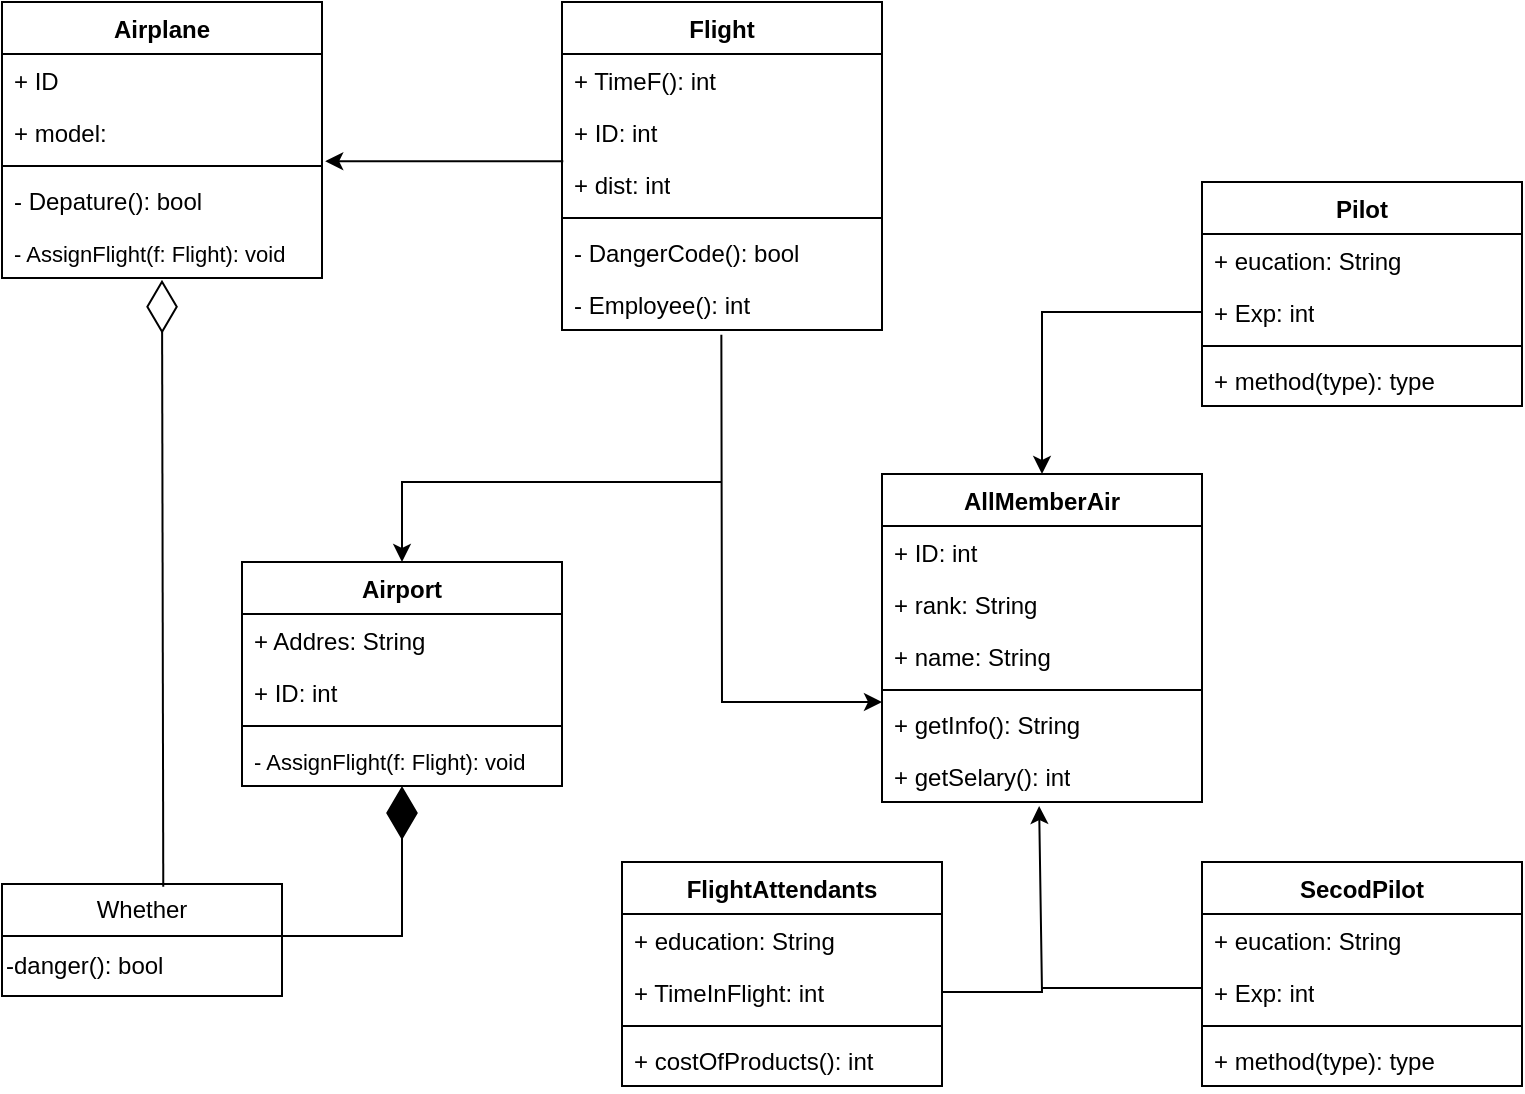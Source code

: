 <mxfile version="28.2.7">
  <diagram name="Page-1" id="thb6_GK0zLbTrnjeotox">
    <mxGraphModel dx="1418" dy="794" grid="1" gridSize="10" guides="1" tooltips="1" connect="1" arrows="1" fold="1" page="1" pageScale="1" pageWidth="827" pageHeight="1169" math="0" shadow="0">
      <root>
        <mxCell id="0" />
        <mxCell id="1" parent="0" />
        <mxCell id="76DS87ekAhvWPj33lfyM-5" value="Airplane" style="swimlane;fontStyle=1;align=center;verticalAlign=top;childLayout=stackLayout;horizontal=1;startSize=26;horizontalStack=0;resizeParent=1;resizeParentMax=0;resizeLast=0;collapsible=1;marginBottom=0;whiteSpace=wrap;html=1;" vertex="1" parent="1">
          <mxGeometry x="40" y="40" width="160" height="138" as="geometry" />
        </mxCell>
        <mxCell id="76DS87ekAhvWPj33lfyM-6" value="+ ID" style="text;strokeColor=none;fillColor=none;align=left;verticalAlign=top;spacingLeft=4;spacingRight=4;overflow=hidden;rotatable=0;points=[[0,0.5],[1,0.5]];portConstraint=eastwest;whiteSpace=wrap;html=1;" vertex="1" parent="76DS87ekAhvWPj33lfyM-5">
          <mxGeometry y="26" width="160" height="26" as="geometry" />
        </mxCell>
        <mxCell id="76DS87ekAhvWPj33lfyM-9" value="+ model:" style="text;strokeColor=none;fillColor=none;align=left;verticalAlign=top;spacingLeft=4;spacingRight=4;overflow=hidden;rotatable=0;points=[[0,0.5],[1,0.5]];portConstraint=eastwest;whiteSpace=wrap;html=1;" vertex="1" parent="76DS87ekAhvWPj33lfyM-5">
          <mxGeometry y="52" width="160" height="26" as="geometry" />
        </mxCell>
        <mxCell id="76DS87ekAhvWPj33lfyM-7" value="" style="line;strokeWidth=1;fillColor=none;align=left;verticalAlign=middle;spacingTop=-1;spacingLeft=3;spacingRight=3;rotatable=0;labelPosition=right;points=[];portConstraint=eastwest;strokeColor=inherit;" vertex="1" parent="76DS87ekAhvWPj33lfyM-5">
          <mxGeometry y="78" width="160" height="8" as="geometry" />
        </mxCell>
        <mxCell id="76DS87ekAhvWPj33lfyM-8" value="- Depature(): bool" style="text;strokeColor=none;fillColor=none;align=left;verticalAlign=top;spacingLeft=4;spacingRight=4;overflow=hidden;rotatable=0;points=[[0,0.5],[1,0.5]];portConstraint=eastwest;whiteSpace=wrap;html=1;" vertex="1" parent="76DS87ekAhvWPj33lfyM-5">
          <mxGeometry y="86" width="160" height="26" as="geometry" />
        </mxCell>
        <mxCell id="76DS87ekAhvWPj33lfyM-10" value="&lt;font style=&quot;font-size: 11px;&quot;&gt;- AssignFlight(f: Flight): void&lt;/font&gt;" style="text;strokeColor=none;fillColor=none;align=left;verticalAlign=top;spacingLeft=4;spacingRight=4;overflow=hidden;rotatable=0;points=[[0,0.5],[1,0.5]];portConstraint=eastwest;whiteSpace=wrap;html=1;" vertex="1" parent="76DS87ekAhvWPj33lfyM-5">
          <mxGeometry y="112" width="160" height="26" as="geometry" />
        </mxCell>
        <mxCell id="76DS87ekAhvWPj33lfyM-11" value="Flight" style="swimlane;fontStyle=1;align=center;verticalAlign=top;childLayout=stackLayout;horizontal=1;startSize=26;horizontalStack=0;resizeParent=1;resizeParentMax=0;resizeLast=0;collapsible=1;marginBottom=0;whiteSpace=wrap;html=1;" vertex="1" parent="1">
          <mxGeometry x="320" y="40" width="160" height="164" as="geometry" />
        </mxCell>
        <mxCell id="76DS87ekAhvWPj33lfyM-12" value="+ TimeF(): int" style="text;strokeColor=none;fillColor=none;align=left;verticalAlign=top;spacingLeft=4;spacingRight=4;overflow=hidden;rotatable=0;points=[[0,0.5],[1,0.5]];portConstraint=eastwest;whiteSpace=wrap;html=1;" vertex="1" parent="76DS87ekAhvWPj33lfyM-11">
          <mxGeometry y="26" width="160" height="26" as="geometry" />
        </mxCell>
        <mxCell id="76DS87ekAhvWPj33lfyM-15" value="+ ID: int" style="text;strokeColor=none;fillColor=none;align=left;verticalAlign=top;spacingLeft=4;spacingRight=4;overflow=hidden;rotatable=0;points=[[0,0.5],[1,0.5]];portConstraint=eastwest;whiteSpace=wrap;html=1;" vertex="1" parent="76DS87ekAhvWPj33lfyM-11">
          <mxGeometry y="52" width="160" height="26" as="geometry" />
        </mxCell>
        <mxCell id="76DS87ekAhvWPj33lfyM-16" value="+ dist: int" style="text;strokeColor=none;fillColor=none;align=left;verticalAlign=top;spacingLeft=4;spacingRight=4;overflow=hidden;rotatable=0;points=[[0,0.5],[1,0.5]];portConstraint=eastwest;whiteSpace=wrap;html=1;" vertex="1" parent="76DS87ekAhvWPj33lfyM-11">
          <mxGeometry y="78" width="160" height="26" as="geometry" />
        </mxCell>
        <mxCell id="76DS87ekAhvWPj33lfyM-13" value="" style="line;strokeWidth=1;fillColor=none;align=left;verticalAlign=middle;spacingTop=-1;spacingLeft=3;spacingRight=3;rotatable=0;labelPosition=right;points=[];portConstraint=eastwest;strokeColor=inherit;" vertex="1" parent="76DS87ekAhvWPj33lfyM-11">
          <mxGeometry y="104" width="160" height="8" as="geometry" />
        </mxCell>
        <mxCell id="76DS87ekAhvWPj33lfyM-14" value="- DangerCode(): bool" style="text;strokeColor=none;fillColor=none;align=left;verticalAlign=top;spacingLeft=4;spacingRight=4;overflow=hidden;rotatable=0;points=[[0,0.5],[1,0.5]];portConstraint=eastwest;whiteSpace=wrap;html=1;" vertex="1" parent="76DS87ekAhvWPj33lfyM-11">
          <mxGeometry y="112" width="160" height="26" as="geometry" />
        </mxCell>
        <mxCell id="76DS87ekAhvWPj33lfyM-17" value="- Employee(): int" style="text;strokeColor=none;fillColor=none;align=left;verticalAlign=top;spacingLeft=4;spacingRight=4;overflow=hidden;rotatable=0;points=[[0,0.5],[1,0.5]];portConstraint=eastwest;whiteSpace=wrap;html=1;" vertex="1" parent="76DS87ekAhvWPj33lfyM-11">
          <mxGeometry y="138" width="160" height="26" as="geometry" />
        </mxCell>
        <mxCell id="76DS87ekAhvWPj33lfyM-18" value="Airport" style="swimlane;fontStyle=1;align=center;verticalAlign=top;childLayout=stackLayout;horizontal=1;startSize=26;horizontalStack=0;resizeParent=1;resizeParentMax=0;resizeLast=0;collapsible=1;marginBottom=0;whiteSpace=wrap;html=1;" vertex="1" parent="1">
          <mxGeometry x="160" y="320" width="160" height="112" as="geometry" />
        </mxCell>
        <mxCell id="76DS87ekAhvWPj33lfyM-19" value="+ Addres: String" style="text;strokeColor=none;fillColor=none;align=left;verticalAlign=top;spacingLeft=4;spacingRight=4;overflow=hidden;rotatable=0;points=[[0,0.5],[1,0.5]];portConstraint=eastwest;whiteSpace=wrap;html=1;" vertex="1" parent="76DS87ekAhvWPj33lfyM-18">
          <mxGeometry y="26" width="160" height="26" as="geometry" />
        </mxCell>
        <mxCell id="76DS87ekAhvWPj33lfyM-22" value="+ ID: int" style="text;strokeColor=none;fillColor=none;align=left;verticalAlign=top;spacingLeft=4;spacingRight=4;overflow=hidden;rotatable=0;points=[[0,0.5],[1,0.5]];portConstraint=eastwest;whiteSpace=wrap;html=1;" vertex="1" parent="76DS87ekAhvWPj33lfyM-18">
          <mxGeometry y="52" width="160" height="26" as="geometry" />
        </mxCell>
        <mxCell id="76DS87ekAhvWPj33lfyM-20" value="" style="line;strokeWidth=1;fillColor=none;align=left;verticalAlign=middle;spacingTop=-1;spacingLeft=3;spacingRight=3;rotatable=0;labelPosition=right;points=[];portConstraint=eastwest;strokeColor=inherit;" vertex="1" parent="76DS87ekAhvWPj33lfyM-18">
          <mxGeometry y="78" width="160" height="8" as="geometry" />
        </mxCell>
        <mxCell id="76DS87ekAhvWPj33lfyM-21" value="&lt;span style=&quot;font-size: 11px;&quot;&gt;- AssignFlight(f: Flight): void&lt;/span&gt;" style="text;strokeColor=none;fillColor=none;align=left;verticalAlign=top;spacingLeft=4;spacingRight=4;overflow=hidden;rotatable=0;points=[[0,0.5],[1,0.5]];portConstraint=eastwest;whiteSpace=wrap;html=1;" vertex="1" parent="76DS87ekAhvWPj33lfyM-18">
          <mxGeometry y="86" width="160" height="26" as="geometry" />
        </mxCell>
        <mxCell id="76DS87ekAhvWPj33lfyM-23" value="AllMemberAir" style="swimlane;fontStyle=1;align=center;verticalAlign=top;childLayout=stackLayout;horizontal=1;startSize=26;horizontalStack=0;resizeParent=1;resizeParentMax=0;resizeLast=0;collapsible=1;marginBottom=0;whiteSpace=wrap;html=1;" vertex="1" parent="1">
          <mxGeometry x="480" y="276" width="160" height="164" as="geometry" />
        </mxCell>
        <mxCell id="76DS87ekAhvWPj33lfyM-24" value="+ ID: int" style="text;strokeColor=none;fillColor=none;align=left;verticalAlign=top;spacingLeft=4;spacingRight=4;overflow=hidden;rotatable=0;points=[[0,0.5],[1,0.5]];portConstraint=eastwest;whiteSpace=wrap;html=1;" vertex="1" parent="76DS87ekAhvWPj33lfyM-23">
          <mxGeometry y="26" width="160" height="26" as="geometry" />
        </mxCell>
        <mxCell id="76DS87ekAhvWPj33lfyM-27" value="+ rank: String" style="text;strokeColor=none;fillColor=none;align=left;verticalAlign=top;spacingLeft=4;spacingRight=4;overflow=hidden;rotatable=0;points=[[0,0.5],[1,0.5]];portConstraint=eastwest;whiteSpace=wrap;html=1;" vertex="1" parent="76DS87ekAhvWPj33lfyM-23">
          <mxGeometry y="52" width="160" height="26" as="geometry" />
        </mxCell>
        <mxCell id="76DS87ekAhvWPj33lfyM-28" value="+ name: String" style="text;strokeColor=none;fillColor=none;align=left;verticalAlign=top;spacingLeft=4;spacingRight=4;overflow=hidden;rotatable=0;points=[[0,0.5],[1,0.5]];portConstraint=eastwest;whiteSpace=wrap;html=1;" vertex="1" parent="76DS87ekAhvWPj33lfyM-23">
          <mxGeometry y="78" width="160" height="26" as="geometry" />
        </mxCell>
        <mxCell id="76DS87ekAhvWPj33lfyM-25" value="" style="line;strokeWidth=1;fillColor=none;align=left;verticalAlign=middle;spacingTop=-1;spacingLeft=3;spacingRight=3;rotatable=0;labelPosition=right;points=[];portConstraint=eastwest;strokeColor=inherit;" vertex="1" parent="76DS87ekAhvWPj33lfyM-23">
          <mxGeometry y="104" width="160" height="8" as="geometry" />
        </mxCell>
        <mxCell id="76DS87ekAhvWPj33lfyM-26" value="+ getInfo(): String" style="text;strokeColor=none;fillColor=none;align=left;verticalAlign=top;spacingLeft=4;spacingRight=4;overflow=hidden;rotatable=0;points=[[0,0.5],[1,0.5]];portConstraint=eastwest;whiteSpace=wrap;html=1;" vertex="1" parent="76DS87ekAhvWPj33lfyM-23">
          <mxGeometry y="112" width="160" height="26" as="geometry" />
        </mxCell>
        <mxCell id="76DS87ekAhvWPj33lfyM-29" value="+ getSelary(): int" style="text;strokeColor=none;fillColor=none;align=left;verticalAlign=top;spacingLeft=4;spacingRight=4;overflow=hidden;rotatable=0;points=[[0,0.5],[1,0.5]];portConstraint=eastwest;whiteSpace=wrap;html=1;" vertex="1" parent="76DS87ekAhvWPj33lfyM-23">
          <mxGeometry y="138" width="160" height="26" as="geometry" />
        </mxCell>
        <mxCell id="76DS87ekAhvWPj33lfyM-30" value="Pilot" style="swimlane;fontStyle=1;align=center;verticalAlign=top;childLayout=stackLayout;horizontal=1;startSize=26;horizontalStack=0;resizeParent=1;resizeParentMax=0;resizeLast=0;collapsible=1;marginBottom=0;whiteSpace=wrap;html=1;" vertex="1" parent="1">
          <mxGeometry x="640" y="130" width="160" height="112" as="geometry" />
        </mxCell>
        <mxCell id="76DS87ekAhvWPj33lfyM-31" value="+ eucation: String" style="text;strokeColor=none;fillColor=none;align=left;verticalAlign=top;spacingLeft=4;spacingRight=4;overflow=hidden;rotatable=0;points=[[0,0.5],[1,0.5]];portConstraint=eastwest;whiteSpace=wrap;html=1;" vertex="1" parent="76DS87ekAhvWPj33lfyM-30">
          <mxGeometry y="26" width="160" height="26" as="geometry" />
        </mxCell>
        <mxCell id="76DS87ekAhvWPj33lfyM-48" value="+ Exp: int" style="text;strokeColor=none;fillColor=none;align=left;verticalAlign=top;spacingLeft=4;spacingRight=4;overflow=hidden;rotatable=0;points=[[0,0.5],[1,0.5]];portConstraint=eastwest;whiteSpace=wrap;html=1;" vertex="1" parent="76DS87ekAhvWPj33lfyM-30">
          <mxGeometry y="52" width="160" height="26" as="geometry" />
        </mxCell>
        <mxCell id="76DS87ekAhvWPj33lfyM-32" value="" style="line;strokeWidth=1;fillColor=none;align=left;verticalAlign=middle;spacingTop=-1;spacingLeft=3;spacingRight=3;rotatable=0;labelPosition=right;points=[];portConstraint=eastwest;strokeColor=inherit;" vertex="1" parent="76DS87ekAhvWPj33lfyM-30">
          <mxGeometry y="78" width="160" height="8" as="geometry" />
        </mxCell>
        <mxCell id="76DS87ekAhvWPj33lfyM-33" value="+ method(type): type" style="text;strokeColor=none;fillColor=none;align=left;verticalAlign=top;spacingLeft=4;spacingRight=4;overflow=hidden;rotatable=0;points=[[0,0.5],[1,0.5]];portConstraint=eastwest;whiteSpace=wrap;html=1;" vertex="1" parent="76DS87ekAhvWPj33lfyM-30">
          <mxGeometry y="86" width="160" height="26" as="geometry" />
        </mxCell>
        <mxCell id="76DS87ekAhvWPj33lfyM-34" value="SecodPilot" style="swimlane;fontStyle=1;align=center;verticalAlign=top;childLayout=stackLayout;horizontal=1;startSize=26;horizontalStack=0;resizeParent=1;resizeParentMax=0;resizeLast=0;collapsible=1;marginBottom=0;whiteSpace=wrap;html=1;" vertex="1" parent="1">
          <mxGeometry x="640" y="470" width="160" height="112" as="geometry" />
        </mxCell>
        <mxCell id="76DS87ekAhvWPj33lfyM-35" value="+ eucation: String" style="text;strokeColor=none;fillColor=none;align=left;verticalAlign=top;spacingLeft=4;spacingRight=4;overflow=hidden;rotatable=0;points=[[0,0.5],[1,0.5]];portConstraint=eastwest;whiteSpace=wrap;html=1;" vertex="1" parent="76DS87ekAhvWPj33lfyM-34">
          <mxGeometry y="26" width="160" height="26" as="geometry" />
        </mxCell>
        <mxCell id="76DS87ekAhvWPj33lfyM-47" value="+ Exp: int" style="text;strokeColor=none;fillColor=none;align=left;verticalAlign=top;spacingLeft=4;spacingRight=4;overflow=hidden;rotatable=0;points=[[0,0.5],[1,0.5]];portConstraint=eastwest;whiteSpace=wrap;html=1;" vertex="1" parent="76DS87ekAhvWPj33lfyM-34">
          <mxGeometry y="52" width="160" height="26" as="geometry" />
        </mxCell>
        <mxCell id="76DS87ekAhvWPj33lfyM-36" value="" style="line;strokeWidth=1;fillColor=none;align=left;verticalAlign=middle;spacingTop=-1;spacingLeft=3;spacingRight=3;rotatable=0;labelPosition=right;points=[];portConstraint=eastwest;strokeColor=inherit;" vertex="1" parent="76DS87ekAhvWPj33lfyM-34">
          <mxGeometry y="78" width="160" height="8" as="geometry" />
        </mxCell>
        <mxCell id="76DS87ekAhvWPj33lfyM-37" value="+ method(type): type" style="text;strokeColor=none;fillColor=none;align=left;verticalAlign=top;spacingLeft=4;spacingRight=4;overflow=hidden;rotatable=0;points=[[0,0.5],[1,0.5]];portConstraint=eastwest;whiteSpace=wrap;html=1;" vertex="1" parent="76DS87ekAhvWPj33lfyM-34">
          <mxGeometry y="86" width="160" height="26" as="geometry" />
        </mxCell>
        <mxCell id="76DS87ekAhvWPj33lfyM-38" value="FlightAttendants" style="swimlane;fontStyle=1;align=center;verticalAlign=top;childLayout=stackLayout;horizontal=1;startSize=26;horizontalStack=0;resizeParent=1;resizeParentMax=0;resizeLast=0;collapsible=1;marginBottom=0;whiteSpace=wrap;html=1;" vertex="1" parent="1">
          <mxGeometry x="350" y="470" width="160" height="112" as="geometry" />
        </mxCell>
        <mxCell id="76DS87ekAhvWPj33lfyM-39" value="+ education: String" style="text;strokeColor=none;fillColor=none;align=left;verticalAlign=top;spacingLeft=4;spacingRight=4;overflow=hidden;rotatable=0;points=[[0,0.5],[1,0.5]];portConstraint=eastwest;whiteSpace=wrap;html=1;" vertex="1" parent="76DS87ekAhvWPj33lfyM-38">
          <mxGeometry y="26" width="160" height="26" as="geometry" />
        </mxCell>
        <mxCell id="76DS87ekAhvWPj33lfyM-62" value="+ TimeInFlight: int" style="text;strokeColor=none;fillColor=none;align=left;verticalAlign=top;spacingLeft=4;spacingRight=4;overflow=hidden;rotatable=0;points=[[0,0.5],[1,0.5]];portConstraint=eastwest;whiteSpace=wrap;html=1;" vertex="1" parent="76DS87ekAhvWPj33lfyM-38">
          <mxGeometry y="52" width="160" height="26" as="geometry" />
        </mxCell>
        <mxCell id="76DS87ekAhvWPj33lfyM-40" value="" style="line;strokeWidth=1;fillColor=none;align=left;verticalAlign=middle;spacingTop=-1;spacingLeft=3;spacingRight=3;rotatable=0;labelPosition=right;points=[];portConstraint=eastwest;strokeColor=inherit;" vertex="1" parent="76DS87ekAhvWPj33lfyM-38">
          <mxGeometry y="78" width="160" height="8" as="geometry" />
        </mxCell>
        <mxCell id="76DS87ekAhvWPj33lfyM-41" value="+ costOfProducts(): int" style="text;strokeColor=none;fillColor=none;align=left;verticalAlign=top;spacingLeft=4;spacingRight=4;overflow=hidden;rotatable=0;points=[[0,0.5],[1,0.5]];portConstraint=eastwest;whiteSpace=wrap;html=1;" vertex="1" parent="76DS87ekAhvWPj33lfyM-38">
          <mxGeometry y="86" width="160" height="26" as="geometry" />
        </mxCell>
        <mxCell id="76DS87ekAhvWPj33lfyM-42" value="Whether" style="swimlane;fontStyle=0;childLayout=stackLayout;horizontal=1;startSize=26;fillColor=none;horizontalStack=0;resizeParent=1;resizeParentMax=0;resizeLast=0;collapsible=1;marginBottom=0;whiteSpace=wrap;html=1;" vertex="1" parent="1">
          <mxGeometry x="40" y="481" width="140" height="56" as="geometry" />
        </mxCell>
        <mxCell id="76DS87ekAhvWPj33lfyM-46" value="-danger(): bool" style="text;html=1;whiteSpace=wrap;strokeColor=none;fillColor=none;align=left;verticalAlign=middle;rounded=0;" vertex="1" parent="76DS87ekAhvWPj33lfyM-42">
          <mxGeometry y="26" width="140" height="30" as="geometry" />
        </mxCell>
        <mxCell id="76DS87ekAhvWPj33lfyM-49" value="" style="endArrow=diamondThin;endFill=1;endSize=24;html=1;rounded=0;exitX=1;exitY=0;exitDx=0;exitDy=0;entryX=0.5;entryY=1;entryDx=0;entryDy=0;entryPerimeter=0;" edge="1" parent="1" source="76DS87ekAhvWPj33lfyM-46" target="76DS87ekAhvWPj33lfyM-21">
          <mxGeometry width="160" relative="1" as="geometry">
            <mxPoint x="260" y="360" as="sourcePoint" />
            <mxPoint x="250" y="460" as="targetPoint" />
            <Array as="points">
              <mxPoint x="240" y="507" />
            </Array>
          </mxGeometry>
        </mxCell>
        <mxCell id="76DS87ekAhvWPj33lfyM-50" value="" style="endArrow=diamondThin;endFill=0;endSize=24;html=1;rounded=0;entryX=0.5;entryY=1.034;entryDx=0;entryDy=0;entryPerimeter=0;exitX=0.576;exitY=0.024;exitDx=0;exitDy=0;exitPerimeter=0;" edge="1" parent="1" source="76DS87ekAhvWPj33lfyM-42" target="76DS87ekAhvWPj33lfyM-10">
          <mxGeometry width="160" relative="1" as="geometry">
            <mxPoint x="260" y="360" as="sourcePoint" />
            <mxPoint x="420" y="360" as="targetPoint" />
          </mxGeometry>
        </mxCell>
        <mxCell id="76DS87ekAhvWPj33lfyM-51" value="" style="endArrow=classic;html=1;rounded=0;exitX=0.004;exitY=1.061;exitDx=0;exitDy=0;exitPerimeter=0;entryX=1.01;entryY=1.062;entryDx=0;entryDy=0;entryPerimeter=0;" edge="1" parent="1" source="76DS87ekAhvWPj33lfyM-15" target="76DS87ekAhvWPj33lfyM-9">
          <mxGeometry width="50" height="50" relative="1" as="geometry">
            <mxPoint x="320" y="250" as="sourcePoint" />
            <mxPoint x="210" y="120" as="targetPoint" />
          </mxGeometry>
        </mxCell>
        <mxCell id="76DS87ekAhvWPj33lfyM-53" value="" style="endArrow=classic;html=1;rounded=0;entryX=0;entryY=0.077;entryDx=0;entryDy=0;entryPerimeter=0;exitX=0.498;exitY=1.09;exitDx=0;exitDy=0;exitPerimeter=0;" edge="1" parent="1" source="76DS87ekAhvWPj33lfyM-17" target="76DS87ekAhvWPj33lfyM-26">
          <mxGeometry width="50" height="50" relative="1" as="geometry">
            <mxPoint x="320" y="390" as="sourcePoint" />
            <mxPoint x="370" y="340" as="targetPoint" />
            <Array as="points">
              <mxPoint x="400" y="390" />
            </Array>
          </mxGeometry>
        </mxCell>
        <mxCell id="76DS87ekAhvWPj33lfyM-54" value="" style="endArrow=classic;html=1;rounded=0;entryX=0.5;entryY=0;entryDx=0;entryDy=0;" edge="1" parent="1" target="76DS87ekAhvWPj33lfyM-18">
          <mxGeometry width="50" height="50" relative="1" as="geometry">
            <mxPoint x="400" y="280" as="sourcePoint" />
            <mxPoint x="340" y="260" as="targetPoint" />
            <Array as="points">
              <mxPoint x="240" y="280" />
            </Array>
          </mxGeometry>
        </mxCell>
        <mxCell id="76DS87ekAhvWPj33lfyM-63" value="" style="endArrow=classic;html=1;rounded=0;exitX=1;exitY=0.5;exitDx=0;exitDy=0;entryX=0.491;entryY=1.077;entryDx=0;entryDy=0;entryPerimeter=0;" edge="1" parent="1" source="76DS87ekAhvWPj33lfyM-62" target="76DS87ekAhvWPj33lfyM-29">
          <mxGeometry width="50" height="50" relative="1" as="geometry">
            <mxPoint x="430" y="440" as="sourcePoint" />
            <mxPoint x="480" y="390" as="targetPoint" />
            <Array as="points">
              <mxPoint x="560" y="535" />
            </Array>
          </mxGeometry>
        </mxCell>
        <mxCell id="76DS87ekAhvWPj33lfyM-64" value="" style="line;strokeWidth=1;fillColor=none;align=left;verticalAlign=middle;spacingTop=-1;spacingLeft=3;spacingRight=3;rotatable=0;labelPosition=right;points=[];portConstraint=eastwest;strokeColor=inherit;" vertex="1" parent="1">
          <mxGeometry x="560" y="529" width="80" height="8" as="geometry" />
        </mxCell>
        <mxCell id="76DS87ekAhvWPj33lfyM-65" value="" style="endArrow=classic;html=1;rounded=0;entryX=0.5;entryY=0;entryDx=0;entryDy=0;exitX=0;exitY=0.5;exitDx=0;exitDy=0;" edge="1" parent="1" source="76DS87ekAhvWPj33lfyM-48" target="76DS87ekAhvWPj33lfyM-23">
          <mxGeometry width="50" height="50" relative="1" as="geometry">
            <mxPoint x="430" y="270" as="sourcePoint" />
            <mxPoint x="480" y="220" as="targetPoint" />
            <Array as="points">
              <mxPoint x="560" y="195" />
            </Array>
          </mxGeometry>
        </mxCell>
      </root>
    </mxGraphModel>
  </diagram>
</mxfile>
